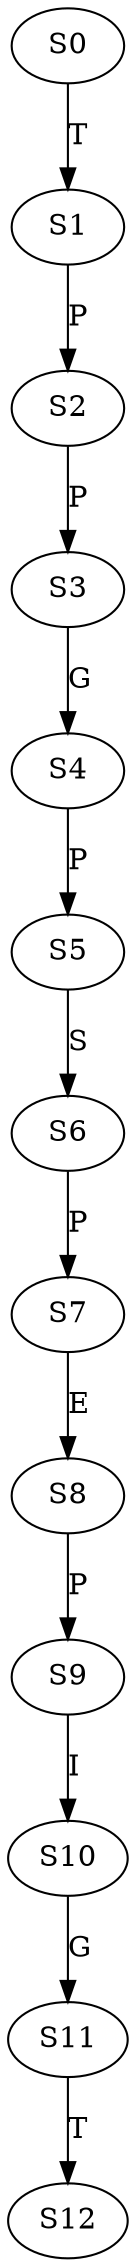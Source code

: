 strict digraph  {
	S0 -> S1 [ label = T ];
	S1 -> S2 [ label = P ];
	S2 -> S3 [ label = P ];
	S3 -> S4 [ label = G ];
	S4 -> S5 [ label = P ];
	S5 -> S6 [ label = S ];
	S6 -> S7 [ label = P ];
	S7 -> S8 [ label = E ];
	S8 -> S9 [ label = P ];
	S9 -> S10 [ label = I ];
	S10 -> S11 [ label = G ];
	S11 -> S12 [ label = T ];
}
